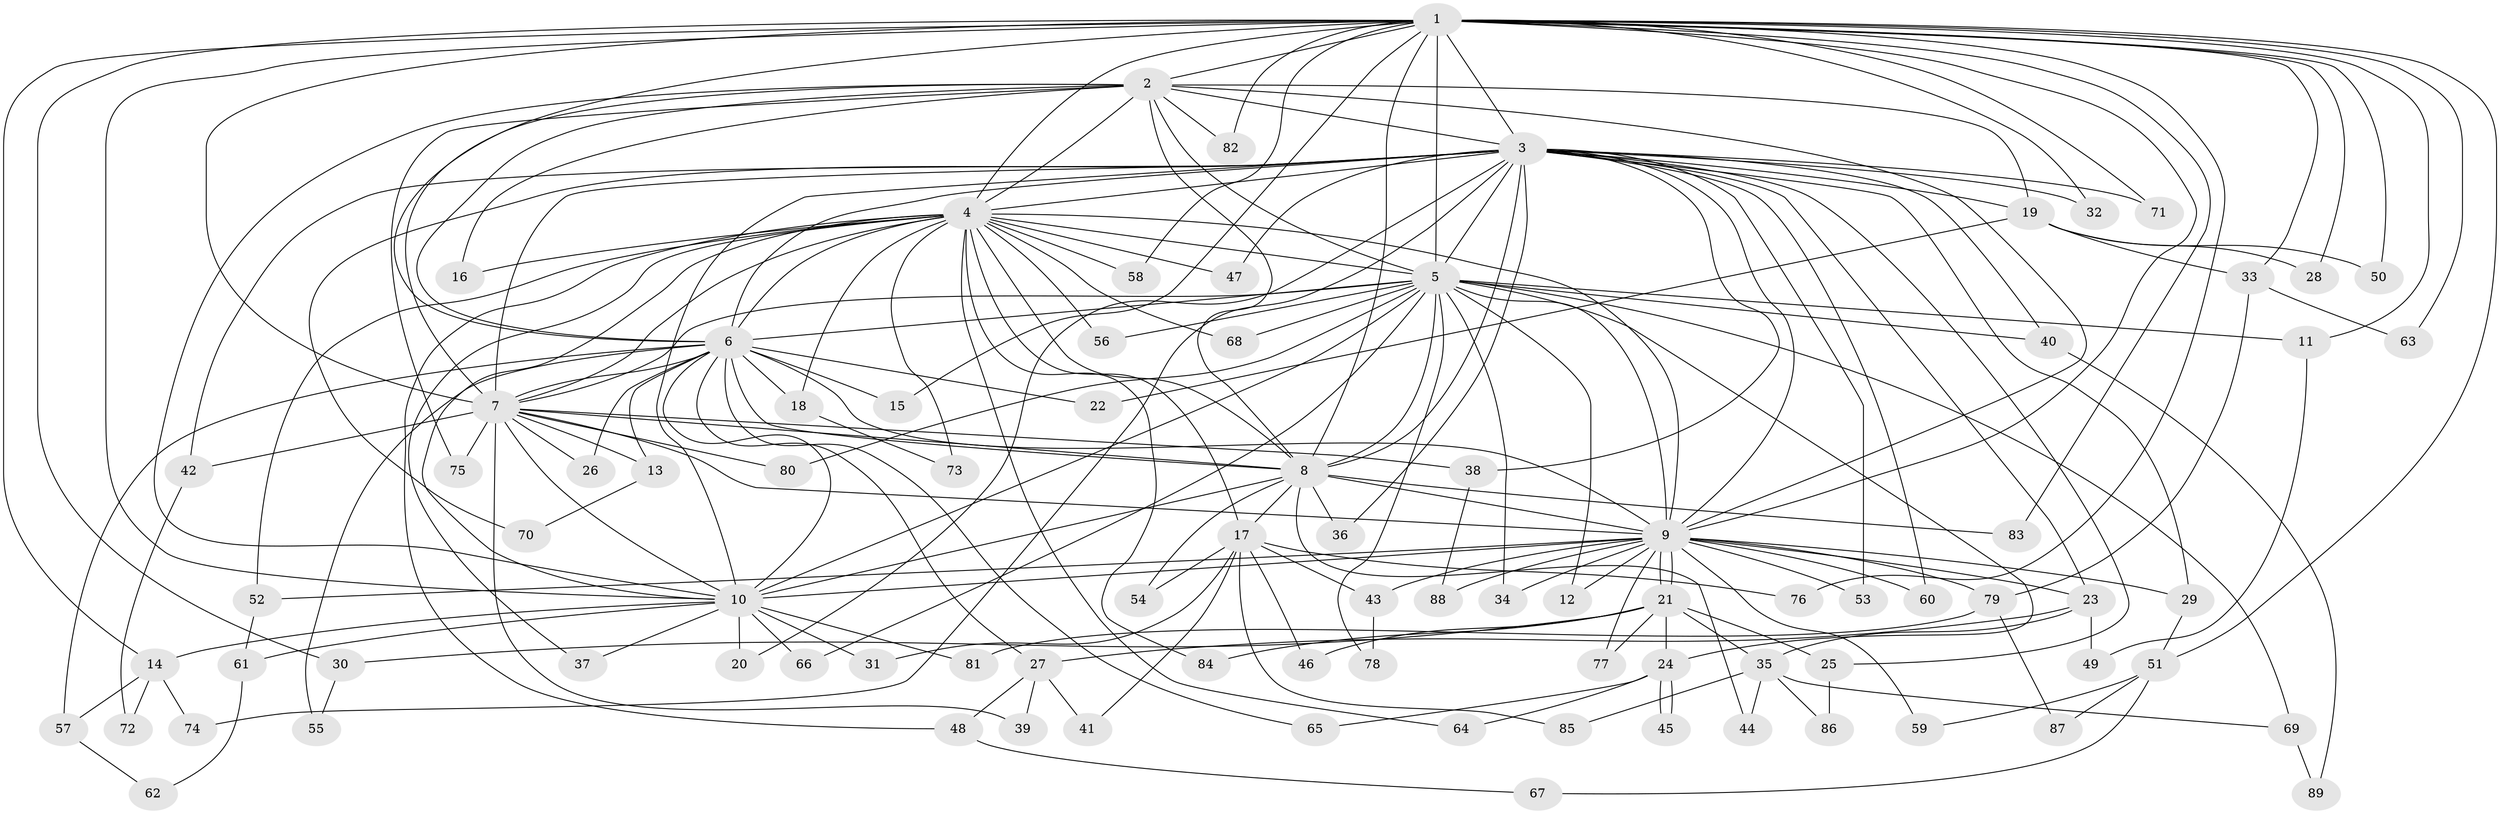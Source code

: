 // Generated by graph-tools (version 1.1) at 2025/49/03/09/25 03:49:37]
// undirected, 89 vertices, 203 edges
graph export_dot {
graph [start="1"]
  node [color=gray90,style=filled];
  1;
  2;
  3;
  4;
  5;
  6;
  7;
  8;
  9;
  10;
  11;
  12;
  13;
  14;
  15;
  16;
  17;
  18;
  19;
  20;
  21;
  22;
  23;
  24;
  25;
  26;
  27;
  28;
  29;
  30;
  31;
  32;
  33;
  34;
  35;
  36;
  37;
  38;
  39;
  40;
  41;
  42;
  43;
  44;
  45;
  46;
  47;
  48;
  49;
  50;
  51;
  52;
  53;
  54;
  55;
  56;
  57;
  58;
  59;
  60;
  61;
  62;
  63;
  64;
  65;
  66;
  67;
  68;
  69;
  70;
  71;
  72;
  73;
  74;
  75;
  76;
  77;
  78;
  79;
  80;
  81;
  82;
  83;
  84;
  85;
  86;
  87;
  88;
  89;
  1 -- 2;
  1 -- 3;
  1 -- 4;
  1 -- 5;
  1 -- 6;
  1 -- 7;
  1 -- 8;
  1 -- 9;
  1 -- 10;
  1 -- 11;
  1 -- 14;
  1 -- 15;
  1 -- 28;
  1 -- 30;
  1 -- 32;
  1 -- 33;
  1 -- 50;
  1 -- 51;
  1 -- 58;
  1 -- 63;
  1 -- 71;
  1 -- 76;
  1 -- 82;
  1 -- 83;
  2 -- 3;
  2 -- 4;
  2 -- 5;
  2 -- 6;
  2 -- 7;
  2 -- 8;
  2 -- 9;
  2 -- 10;
  2 -- 16;
  2 -- 19;
  2 -- 75;
  2 -- 82;
  3 -- 4;
  3 -- 5;
  3 -- 6;
  3 -- 7;
  3 -- 8;
  3 -- 9;
  3 -- 10;
  3 -- 19;
  3 -- 20;
  3 -- 23;
  3 -- 25;
  3 -- 29;
  3 -- 32;
  3 -- 36;
  3 -- 38;
  3 -- 40;
  3 -- 42;
  3 -- 47;
  3 -- 53;
  3 -- 60;
  3 -- 70;
  3 -- 71;
  3 -- 74;
  4 -- 5;
  4 -- 6;
  4 -- 7;
  4 -- 8;
  4 -- 9;
  4 -- 10;
  4 -- 16;
  4 -- 17;
  4 -- 18;
  4 -- 37;
  4 -- 47;
  4 -- 48;
  4 -- 52;
  4 -- 56;
  4 -- 58;
  4 -- 64;
  4 -- 68;
  4 -- 73;
  4 -- 84;
  5 -- 6;
  5 -- 7;
  5 -- 8;
  5 -- 9;
  5 -- 10;
  5 -- 11;
  5 -- 12;
  5 -- 24;
  5 -- 34;
  5 -- 40;
  5 -- 56;
  5 -- 66;
  5 -- 68;
  5 -- 69;
  5 -- 78;
  5 -- 80;
  6 -- 7;
  6 -- 8;
  6 -- 9;
  6 -- 10;
  6 -- 13;
  6 -- 15;
  6 -- 18;
  6 -- 22;
  6 -- 26;
  6 -- 27;
  6 -- 55;
  6 -- 57;
  6 -- 65;
  7 -- 8;
  7 -- 9;
  7 -- 10;
  7 -- 13;
  7 -- 26;
  7 -- 38;
  7 -- 39;
  7 -- 42;
  7 -- 75;
  7 -- 80;
  8 -- 9;
  8 -- 10;
  8 -- 17;
  8 -- 36;
  8 -- 44;
  8 -- 54;
  8 -- 83;
  9 -- 10;
  9 -- 12;
  9 -- 21;
  9 -- 21;
  9 -- 23;
  9 -- 29;
  9 -- 34;
  9 -- 43;
  9 -- 52;
  9 -- 53;
  9 -- 59;
  9 -- 60;
  9 -- 77;
  9 -- 79;
  9 -- 88;
  10 -- 14;
  10 -- 20;
  10 -- 31;
  10 -- 37;
  10 -- 61;
  10 -- 66;
  10 -- 81;
  11 -- 49;
  13 -- 70;
  14 -- 57;
  14 -- 72;
  14 -- 74;
  17 -- 31;
  17 -- 41;
  17 -- 43;
  17 -- 46;
  17 -- 54;
  17 -- 76;
  17 -- 85;
  18 -- 73;
  19 -- 22;
  19 -- 28;
  19 -- 33;
  19 -- 50;
  21 -- 24;
  21 -- 25;
  21 -- 30;
  21 -- 35;
  21 -- 46;
  21 -- 77;
  21 -- 84;
  23 -- 27;
  23 -- 35;
  23 -- 49;
  24 -- 45;
  24 -- 45;
  24 -- 64;
  24 -- 65;
  25 -- 86;
  27 -- 39;
  27 -- 41;
  27 -- 48;
  29 -- 51;
  30 -- 55;
  33 -- 63;
  33 -- 79;
  35 -- 44;
  35 -- 69;
  35 -- 85;
  35 -- 86;
  38 -- 88;
  40 -- 89;
  42 -- 72;
  43 -- 78;
  48 -- 67;
  51 -- 59;
  51 -- 67;
  51 -- 87;
  52 -- 61;
  57 -- 62;
  61 -- 62;
  69 -- 89;
  79 -- 81;
  79 -- 87;
}
